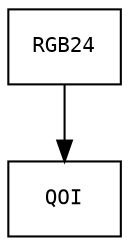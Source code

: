 digraph mpix_op_convert_list {
    node [fontname=monospace, fontsize=10, shape=record];

    RGB24 [ label="RGB24" URL="@ref MPIX_FMT_RGB24"];
    QOI [ label="QOI" URL="@ref MPIX_FMT_QOI"];
    RGB24 -> QOI [label="", fontname=monospace, fontsize=9];
}
